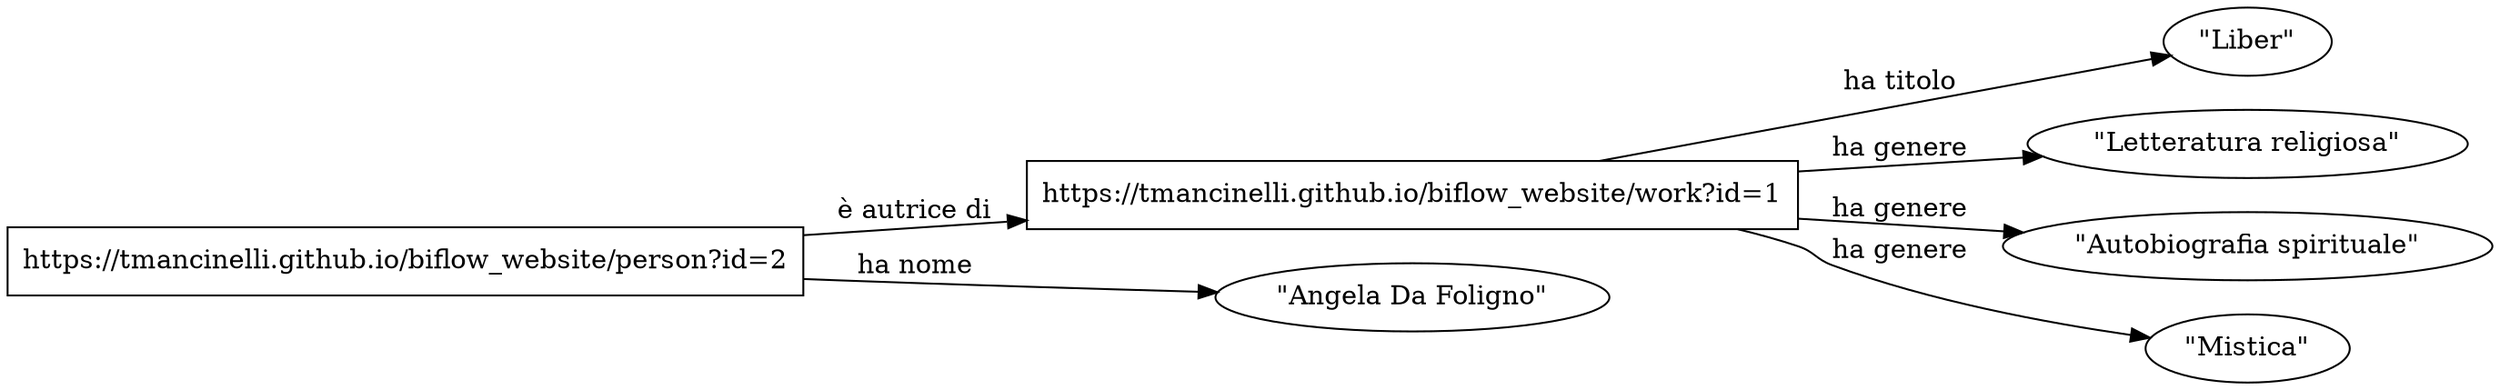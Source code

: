 digraph G {
    rankdir=LR;
    A [ label = "https://tmancinelli.github.io/biflow_website/person?id=2", shape=box ]
    O [ label = "https://tmancinelli.github.io/biflow_website/work?id=1", shape=box ]
    A -> O [ label = "è autrice di" ]
    A -> N [ label = "ha nome" ]
    N [ label = "\"Angela Da Foligno\"" ]
    O -> T [ label = "ha titolo" ]
    T [ label = "\"Liber\"" ]
    O -> G1 [ label = "ha genere" ]
    G1 [ label = "\"Letteratura religiosa\"" ]
    O -> G2 [ label = "ha genere" ]
    G2 [ label = "\"Autobiografia spirituale\"" ]
    O -> G3 [ label = "ha genere" ]
    G3 [ label = "\"Mistica\"" ]
}
